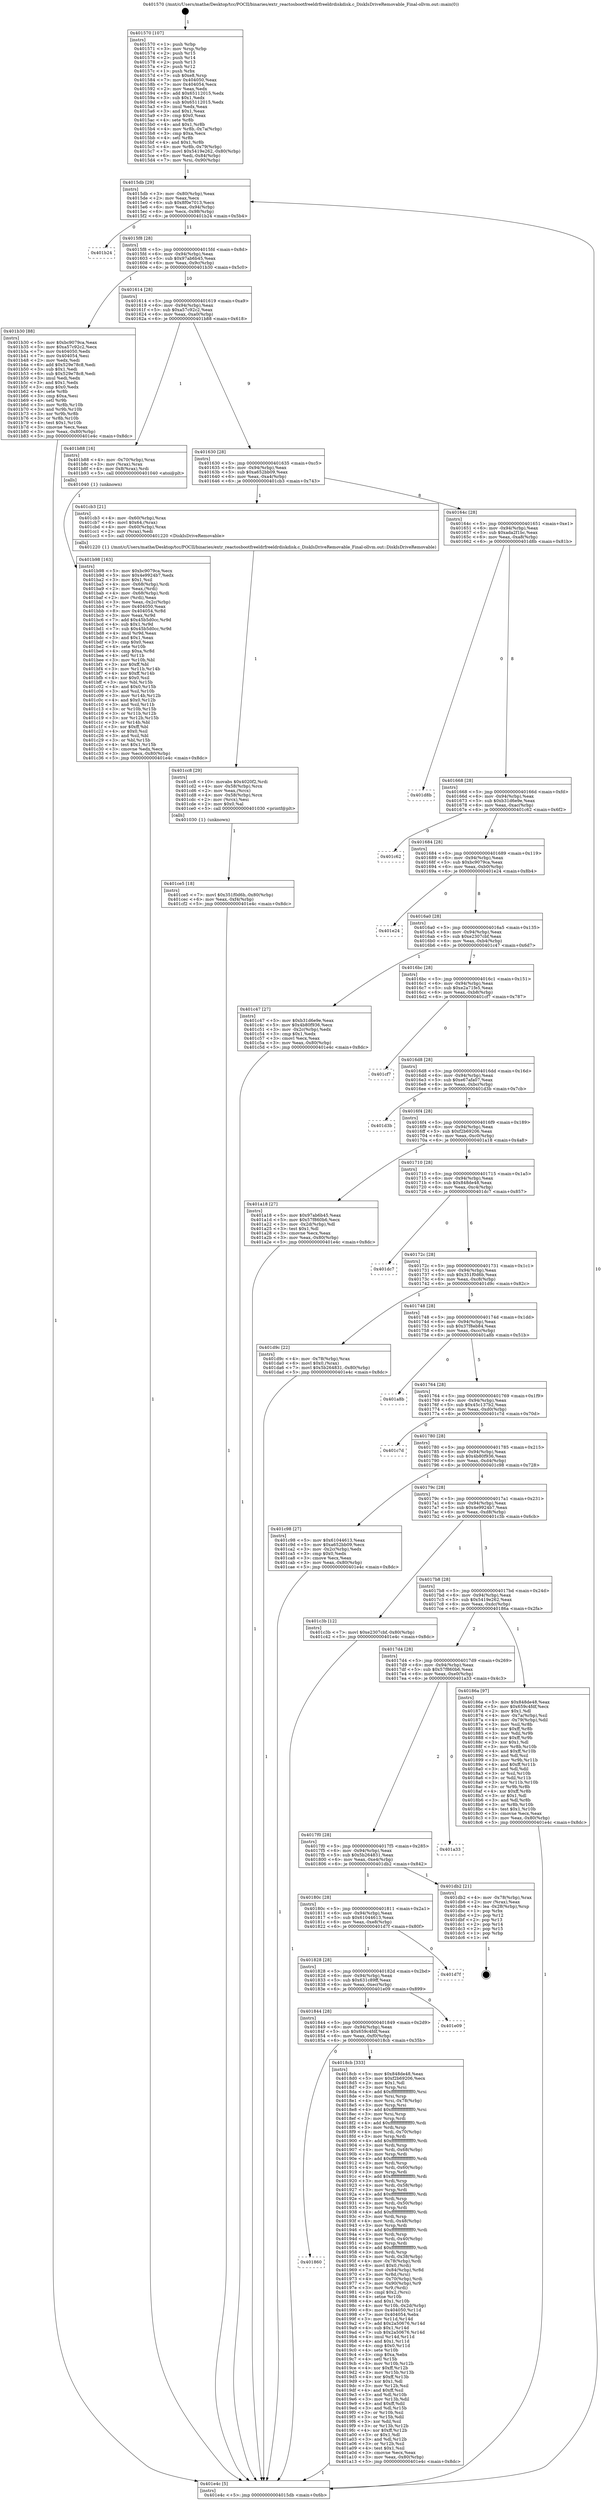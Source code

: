 digraph "0x401570" {
  label = "0x401570 (/mnt/c/Users/mathe/Desktop/tcc/POCII/binaries/extr_reactosbootfreeldrfreeldrdiskdisk.c_DiskIsDriveRemovable_Final-ollvm.out::main(0))"
  labelloc = "t"
  node[shape=record]

  Entry [label="",width=0.3,height=0.3,shape=circle,fillcolor=black,style=filled]
  "0x4015db" [label="{
     0x4015db [29]\l
     | [instrs]\l
     &nbsp;&nbsp;0x4015db \<+3\>: mov -0x80(%rbp),%eax\l
     &nbsp;&nbsp;0x4015de \<+2\>: mov %eax,%ecx\l
     &nbsp;&nbsp;0x4015e0 \<+6\>: sub $0x8f0e7013,%ecx\l
     &nbsp;&nbsp;0x4015e6 \<+6\>: mov %eax,-0x94(%rbp)\l
     &nbsp;&nbsp;0x4015ec \<+6\>: mov %ecx,-0x98(%rbp)\l
     &nbsp;&nbsp;0x4015f2 \<+6\>: je 0000000000401b24 \<main+0x5b4\>\l
  }"]
  "0x401b24" [label="{
     0x401b24\l
  }", style=dashed]
  "0x4015f8" [label="{
     0x4015f8 [28]\l
     | [instrs]\l
     &nbsp;&nbsp;0x4015f8 \<+5\>: jmp 00000000004015fd \<main+0x8d\>\l
     &nbsp;&nbsp;0x4015fd \<+6\>: mov -0x94(%rbp),%eax\l
     &nbsp;&nbsp;0x401603 \<+5\>: sub $0x97ab6b45,%eax\l
     &nbsp;&nbsp;0x401608 \<+6\>: mov %eax,-0x9c(%rbp)\l
     &nbsp;&nbsp;0x40160e \<+6\>: je 0000000000401b30 \<main+0x5c0\>\l
  }"]
  Exit [label="",width=0.3,height=0.3,shape=circle,fillcolor=black,style=filled,peripheries=2]
  "0x401b30" [label="{
     0x401b30 [88]\l
     | [instrs]\l
     &nbsp;&nbsp;0x401b30 \<+5\>: mov $0xbc9079ca,%eax\l
     &nbsp;&nbsp;0x401b35 \<+5\>: mov $0xa57c92c2,%ecx\l
     &nbsp;&nbsp;0x401b3a \<+7\>: mov 0x404050,%edx\l
     &nbsp;&nbsp;0x401b41 \<+7\>: mov 0x404054,%esi\l
     &nbsp;&nbsp;0x401b48 \<+2\>: mov %edx,%edi\l
     &nbsp;&nbsp;0x401b4a \<+6\>: add $0x529e78c8,%edi\l
     &nbsp;&nbsp;0x401b50 \<+3\>: sub $0x1,%edi\l
     &nbsp;&nbsp;0x401b53 \<+6\>: sub $0x529e78c8,%edi\l
     &nbsp;&nbsp;0x401b59 \<+3\>: imul %edi,%edx\l
     &nbsp;&nbsp;0x401b5c \<+3\>: and $0x1,%edx\l
     &nbsp;&nbsp;0x401b5f \<+3\>: cmp $0x0,%edx\l
     &nbsp;&nbsp;0x401b62 \<+4\>: sete %r8b\l
     &nbsp;&nbsp;0x401b66 \<+3\>: cmp $0xa,%esi\l
     &nbsp;&nbsp;0x401b69 \<+4\>: setl %r9b\l
     &nbsp;&nbsp;0x401b6d \<+3\>: mov %r8b,%r10b\l
     &nbsp;&nbsp;0x401b70 \<+3\>: and %r9b,%r10b\l
     &nbsp;&nbsp;0x401b73 \<+3\>: xor %r9b,%r8b\l
     &nbsp;&nbsp;0x401b76 \<+3\>: or %r8b,%r10b\l
     &nbsp;&nbsp;0x401b79 \<+4\>: test $0x1,%r10b\l
     &nbsp;&nbsp;0x401b7d \<+3\>: cmovne %ecx,%eax\l
     &nbsp;&nbsp;0x401b80 \<+3\>: mov %eax,-0x80(%rbp)\l
     &nbsp;&nbsp;0x401b83 \<+5\>: jmp 0000000000401e4c \<main+0x8dc\>\l
  }"]
  "0x401614" [label="{
     0x401614 [28]\l
     | [instrs]\l
     &nbsp;&nbsp;0x401614 \<+5\>: jmp 0000000000401619 \<main+0xa9\>\l
     &nbsp;&nbsp;0x401619 \<+6\>: mov -0x94(%rbp),%eax\l
     &nbsp;&nbsp;0x40161f \<+5\>: sub $0xa57c92c2,%eax\l
     &nbsp;&nbsp;0x401624 \<+6\>: mov %eax,-0xa0(%rbp)\l
     &nbsp;&nbsp;0x40162a \<+6\>: je 0000000000401b88 \<main+0x618\>\l
  }"]
  "0x401ce5" [label="{
     0x401ce5 [18]\l
     | [instrs]\l
     &nbsp;&nbsp;0x401ce5 \<+7\>: movl $0x351f0d6b,-0x80(%rbp)\l
     &nbsp;&nbsp;0x401cec \<+6\>: mov %eax,-0xf4(%rbp)\l
     &nbsp;&nbsp;0x401cf2 \<+5\>: jmp 0000000000401e4c \<main+0x8dc\>\l
  }"]
  "0x401b88" [label="{
     0x401b88 [16]\l
     | [instrs]\l
     &nbsp;&nbsp;0x401b88 \<+4\>: mov -0x70(%rbp),%rax\l
     &nbsp;&nbsp;0x401b8c \<+3\>: mov (%rax),%rax\l
     &nbsp;&nbsp;0x401b8f \<+4\>: mov 0x8(%rax),%rdi\l
     &nbsp;&nbsp;0x401b93 \<+5\>: call 0000000000401040 \<atoi@plt\>\l
     | [calls]\l
     &nbsp;&nbsp;0x401040 \{1\} (unknown)\l
  }"]
  "0x401630" [label="{
     0x401630 [28]\l
     | [instrs]\l
     &nbsp;&nbsp;0x401630 \<+5\>: jmp 0000000000401635 \<main+0xc5\>\l
     &nbsp;&nbsp;0x401635 \<+6\>: mov -0x94(%rbp),%eax\l
     &nbsp;&nbsp;0x40163b \<+5\>: sub $0xa652bb09,%eax\l
     &nbsp;&nbsp;0x401640 \<+6\>: mov %eax,-0xa4(%rbp)\l
     &nbsp;&nbsp;0x401646 \<+6\>: je 0000000000401cb3 \<main+0x743\>\l
  }"]
  "0x401cc8" [label="{
     0x401cc8 [29]\l
     | [instrs]\l
     &nbsp;&nbsp;0x401cc8 \<+10\>: movabs $0x4020f2,%rdi\l
     &nbsp;&nbsp;0x401cd2 \<+4\>: mov -0x58(%rbp),%rcx\l
     &nbsp;&nbsp;0x401cd6 \<+2\>: mov %eax,(%rcx)\l
     &nbsp;&nbsp;0x401cd8 \<+4\>: mov -0x58(%rbp),%rcx\l
     &nbsp;&nbsp;0x401cdc \<+2\>: mov (%rcx),%esi\l
     &nbsp;&nbsp;0x401cde \<+2\>: mov $0x0,%al\l
     &nbsp;&nbsp;0x401ce0 \<+5\>: call 0000000000401030 \<printf@plt\>\l
     | [calls]\l
     &nbsp;&nbsp;0x401030 \{1\} (unknown)\l
  }"]
  "0x401cb3" [label="{
     0x401cb3 [21]\l
     | [instrs]\l
     &nbsp;&nbsp;0x401cb3 \<+4\>: mov -0x60(%rbp),%rax\l
     &nbsp;&nbsp;0x401cb7 \<+6\>: movl $0x64,(%rax)\l
     &nbsp;&nbsp;0x401cbd \<+4\>: mov -0x60(%rbp),%rax\l
     &nbsp;&nbsp;0x401cc1 \<+2\>: mov (%rax),%edi\l
     &nbsp;&nbsp;0x401cc3 \<+5\>: call 0000000000401220 \<DiskIsDriveRemovable\>\l
     | [calls]\l
     &nbsp;&nbsp;0x401220 \{1\} (/mnt/c/Users/mathe/Desktop/tcc/POCII/binaries/extr_reactosbootfreeldrfreeldrdiskdisk.c_DiskIsDriveRemovable_Final-ollvm.out::DiskIsDriveRemovable)\l
  }"]
  "0x40164c" [label="{
     0x40164c [28]\l
     | [instrs]\l
     &nbsp;&nbsp;0x40164c \<+5\>: jmp 0000000000401651 \<main+0xe1\>\l
     &nbsp;&nbsp;0x401651 \<+6\>: mov -0x94(%rbp),%eax\l
     &nbsp;&nbsp;0x401657 \<+5\>: sub $0xada2f1bc,%eax\l
     &nbsp;&nbsp;0x40165c \<+6\>: mov %eax,-0xa8(%rbp)\l
     &nbsp;&nbsp;0x401662 \<+6\>: je 0000000000401d8b \<main+0x81b\>\l
  }"]
  "0x401b98" [label="{
     0x401b98 [163]\l
     | [instrs]\l
     &nbsp;&nbsp;0x401b98 \<+5\>: mov $0xbc9079ca,%ecx\l
     &nbsp;&nbsp;0x401b9d \<+5\>: mov $0x4e9924b7,%edx\l
     &nbsp;&nbsp;0x401ba2 \<+3\>: mov $0x1,%sil\l
     &nbsp;&nbsp;0x401ba5 \<+4\>: mov -0x68(%rbp),%rdi\l
     &nbsp;&nbsp;0x401ba9 \<+2\>: mov %eax,(%rdi)\l
     &nbsp;&nbsp;0x401bab \<+4\>: mov -0x68(%rbp),%rdi\l
     &nbsp;&nbsp;0x401baf \<+2\>: mov (%rdi),%eax\l
     &nbsp;&nbsp;0x401bb1 \<+3\>: mov %eax,-0x2c(%rbp)\l
     &nbsp;&nbsp;0x401bb4 \<+7\>: mov 0x404050,%eax\l
     &nbsp;&nbsp;0x401bbb \<+8\>: mov 0x404054,%r8d\l
     &nbsp;&nbsp;0x401bc3 \<+3\>: mov %eax,%r9d\l
     &nbsp;&nbsp;0x401bc6 \<+7\>: add $0x45b5d0cc,%r9d\l
     &nbsp;&nbsp;0x401bcd \<+4\>: sub $0x1,%r9d\l
     &nbsp;&nbsp;0x401bd1 \<+7\>: sub $0x45b5d0cc,%r9d\l
     &nbsp;&nbsp;0x401bd8 \<+4\>: imul %r9d,%eax\l
     &nbsp;&nbsp;0x401bdc \<+3\>: and $0x1,%eax\l
     &nbsp;&nbsp;0x401bdf \<+3\>: cmp $0x0,%eax\l
     &nbsp;&nbsp;0x401be2 \<+4\>: sete %r10b\l
     &nbsp;&nbsp;0x401be6 \<+4\>: cmp $0xa,%r8d\l
     &nbsp;&nbsp;0x401bea \<+4\>: setl %r11b\l
     &nbsp;&nbsp;0x401bee \<+3\>: mov %r10b,%bl\l
     &nbsp;&nbsp;0x401bf1 \<+3\>: xor $0xff,%bl\l
     &nbsp;&nbsp;0x401bf4 \<+3\>: mov %r11b,%r14b\l
     &nbsp;&nbsp;0x401bf7 \<+4\>: xor $0xff,%r14b\l
     &nbsp;&nbsp;0x401bfb \<+4\>: xor $0x0,%sil\l
     &nbsp;&nbsp;0x401bff \<+3\>: mov %bl,%r15b\l
     &nbsp;&nbsp;0x401c02 \<+4\>: and $0x0,%r15b\l
     &nbsp;&nbsp;0x401c06 \<+3\>: and %sil,%r10b\l
     &nbsp;&nbsp;0x401c09 \<+3\>: mov %r14b,%r12b\l
     &nbsp;&nbsp;0x401c0c \<+4\>: and $0x0,%r12b\l
     &nbsp;&nbsp;0x401c10 \<+3\>: and %sil,%r11b\l
     &nbsp;&nbsp;0x401c13 \<+3\>: or %r10b,%r15b\l
     &nbsp;&nbsp;0x401c16 \<+3\>: or %r11b,%r12b\l
     &nbsp;&nbsp;0x401c19 \<+3\>: xor %r12b,%r15b\l
     &nbsp;&nbsp;0x401c1c \<+3\>: or %r14b,%bl\l
     &nbsp;&nbsp;0x401c1f \<+3\>: xor $0xff,%bl\l
     &nbsp;&nbsp;0x401c22 \<+4\>: or $0x0,%sil\l
     &nbsp;&nbsp;0x401c26 \<+3\>: and %sil,%bl\l
     &nbsp;&nbsp;0x401c29 \<+3\>: or %bl,%r15b\l
     &nbsp;&nbsp;0x401c2c \<+4\>: test $0x1,%r15b\l
     &nbsp;&nbsp;0x401c30 \<+3\>: cmovne %edx,%ecx\l
     &nbsp;&nbsp;0x401c33 \<+3\>: mov %ecx,-0x80(%rbp)\l
     &nbsp;&nbsp;0x401c36 \<+5\>: jmp 0000000000401e4c \<main+0x8dc\>\l
  }"]
  "0x401d8b" [label="{
     0x401d8b\l
  }", style=dashed]
  "0x401668" [label="{
     0x401668 [28]\l
     | [instrs]\l
     &nbsp;&nbsp;0x401668 \<+5\>: jmp 000000000040166d \<main+0xfd\>\l
     &nbsp;&nbsp;0x40166d \<+6\>: mov -0x94(%rbp),%eax\l
     &nbsp;&nbsp;0x401673 \<+5\>: sub $0xb31d6e9e,%eax\l
     &nbsp;&nbsp;0x401678 \<+6\>: mov %eax,-0xac(%rbp)\l
     &nbsp;&nbsp;0x40167e \<+6\>: je 0000000000401c62 \<main+0x6f2\>\l
  }"]
  "0x401860" [label="{
     0x401860\l
  }", style=dashed]
  "0x401c62" [label="{
     0x401c62\l
  }", style=dashed]
  "0x401684" [label="{
     0x401684 [28]\l
     | [instrs]\l
     &nbsp;&nbsp;0x401684 \<+5\>: jmp 0000000000401689 \<main+0x119\>\l
     &nbsp;&nbsp;0x401689 \<+6\>: mov -0x94(%rbp),%eax\l
     &nbsp;&nbsp;0x40168f \<+5\>: sub $0xbc9079ca,%eax\l
     &nbsp;&nbsp;0x401694 \<+6\>: mov %eax,-0xb0(%rbp)\l
     &nbsp;&nbsp;0x40169a \<+6\>: je 0000000000401e24 \<main+0x8b4\>\l
  }"]
  "0x4018cb" [label="{
     0x4018cb [333]\l
     | [instrs]\l
     &nbsp;&nbsp;0x4018cb \<+5\>: mov $0x848de48,%eax\l
     &nbsp;&nbsp;0x4018d0 \<+5\>: mov $0xf2b69206,%ecx\l
     &nbsp;&nbsp;0x4018d5 \<+2\>: mov $0x1,%dl\l
     &nbsp;&nbsp;0x4018d7 \<+3\>: mov %rsp,%rsi\l
     &nbsp;&nbsp;0x4018da \<+4\>: add $0xfffffffffffffff0,%rsi\l
     &nbsp;&nbsp;0x4018de \<+3\>: mov %rsi,%rsp\l
     &nbsp;&nbsp;0x4018e1 \<+4\>: mov %rsi,-0x78(%rbp)\l
     &nbsp;&nbsp;0x4018e5 \<+3\>: mov %rsp,%rsi\l
     &nbsp;&nbsp;0x4018e8 \<+4\>: add $0xfffffffffffffff0,%rsi\l
     &nbsp;&nbsp;0x4018ec \<+3\>: mov %rsi,%rsp\l
     &nbsp;&nbsp;0x4018ef \<+3\>: mov %rsp,%rdi\l
     &nbsp;&nbsp;0x4018f2 \<+4\>: add $0xfffffffffffffff0,%rdi\l
     &nbsp;&nbsp;0x4018f6 \<+3\>: mov %rdi,%rsp\l
     &nbsp;&nbsp;0x4018f9 \<+4\>: mov %rdi,-0x70(%rbp)\l
     &nbsp;&nbsp;0x4018fd \<+3\>: mov %rsp,%rdi\l
     &nbsp;&nbsp;0x401900 \<+4\>: add $0xfffffffffffffff0,%rdi\l
     &nbsp;&nbsp;0x401904 \<+3\>: mov %rdi,%rsp\l
     &nbsp;&nbsp;0x401907 \<+4\>: mov %rdi,-0x68(%rbp)\l
     &nbsp;&nbsp;0x40190b \<+3\>: mov %rsp,%rdi\l
     &nbsp;&nbsp;0x40190e \<+4\>: add $0xfffffffffffffff0,%rdi\l
     &nbsp;&nbsp;0x401912 \<+3\>: mov %rdi,%rsp\l
     &nbsp;&nbsp;0x401915 \<+4\>: mov %rdi,-0x60(%rbp)\l
     &nbsp;&nbsp;0x401919 \<+3\>: mov %rsp,%rdi\l
     &nbsp;&nbsp;0x40191c \<+4\>: add $0xfffffffffffffff0,%rdi\l
     &nbsp;&nbsp;0x401920 \<+3\>: mov %rdi,%rsp\l
     &nbsp;&nbsp;0x401923 \<+4\>: mov %rdi,-0x58(%rbp)\l
     &nbsp;&nbsp;0x401927 \<+3\>: mov %rsp,%rdi\l
     &nbsp;&nbsp;0x40192a \<+4\>: add $0xfffffffffffffff0,%rdi\l
     &nbsp;&nbsp;0x40192e \<+3\>: mov %rdi,%rsp\l
     &nbsp;&nbsp;0x401931 \<+4\>: mov %rdi,-0x50(%rbp)\l
     &nbsp;&nbsp;0x401935 \<+3\>: mov %rsp,%rdi\l
     &nbsp;&nbsp;0x401938 \<+4\>: add $0xfffffffffffffff0,%rdi\l
     &nbsp;&nbsp;0x40193c \<+3\>: mov %rdi,%rsp\l
     &nbsp;&nbsp;0x40193f \<+4\>: mov %rdi,-0x48(%rbp)\l
     &nbsp;&nbsp;0x401943 \<+3\>: mov %rsp,%rdi\l
     &nbsp;&nbsp;0x401946 \<+4\>: add $0xfffffffffffffff0,%rdi\l
     &nbsp;&nbsp;0x40194a \<+3\>: mov %rdi,%rsp\l
     &nbsp;&nbsp;0x40194d \<+4\>: mov %rdi,-0x40(%rbp)\l
     &nbsp;&nbsp;0x401951 \<+3\>: mov %rsp,%rdi\l
     &nbsp;&nbsp;0x401954 \<+4\>: add $0xfffffffffffffff0,%rdi\l
     &nbsp;&nbsp;0x401958 \<+3\>: mov %rdi,%rsp\l
     &nbsp;&nbsp;0x40195b \<+4\>: mov %rdi,-0x38(%rbp)\l
     &nbsp;&nbsp;0x40195f \<+4\>: mov -0x78(%rbp),%rdi\l
     &nbsp;&nbsp;0x401963 \<+6\>: movl $0x0,(%rdi)\l
     &nbsp;&nbsp;0x401969 \<+7\>: mov -0x84(%rbp),%r8d\l
     &nbsp;&nbsp;0x401970 \<+3\>: mov %r8d,(%rsi)\l
     &nbsp;&nbsp;0x401973 \<+4\>: mov -0x70(%rbp),%rdi\l
     &nbsp;&nbsp;0x401977 \<+7\>: mov -0x90(%rbp),%r9\l
     &nbsp;&nbsp;0x40197e \<+3\>: mov %r9,(%rdi)\l
     &nbsp;&nbsp;0x401981 \<+3\>: cmpl $0x2,(%rsi)\l
     &nbsp;&nbsp;0x401984 \<+4\>: setne %r10b\l
     &nbsp;&nbsp;0x401988 \<+4\>: and $0x1,%r10b\l
     &nbsp;&nbsp;0x40198c \<+4\>: mov %r10b,-0x2d(%rbp)\l
     &nbsp;&nbsp;0x401990 \<+8\>: mov 0x404050,%r11d\l
     &nbsp;&nbsp;0x401998 \<+7\>: mov 0x404054,%ebx\l
     &nbsp;&nbsp;0x40199f \<+3\>: mov %r11d,%r14d\l
     &nbsp;&nbsp;0x4019a2 \<+7\>: add $0x2a50676,%r14d\l
     &nbsp;&nbsp;0x4019a9 \<+4\>: sub $0x1,%r14d\l
     &nbsp;&nbsp;0x4019ad \<+7\>: sub $0x2a50676,%r14d\l
     &nbsp;&nbsp;0x4019b4 \<+4\>: imul %r14d,%r11d\l
     &nbsp;&nbsp;0x4019b8 \<+4\>: and $0x1,%r11d\l
     &nbsp;&nbsp;0x4019bc \<+4\>: cmp $0x0,%r11d\l
     &nbsp;&nbsp;0x4019c0 \<+4\>: sete %r10b\l
     &nbsp;&nbsp;0x4019c4 \<+3\>: cmp $0xa,%ebx\l
     &nbsp;&nbsp;0x4019c7 \<+4\>: setl %r15b\l
     &nbsp;&nbsp;0x4019cb \<+3\>: mov %r10b,%r12b\l
     &nbsp;&nbsp;0x4019ce \<+4\>: xor $0xff,%r12b\l
     &nbsp;&nbsp;0x4019d2 \<+3\>: mov %r15b,%r13b\l
     &nbsp;&nbsp;0x4019d5 \<+4\>: xor $0xff,%r13b\l
     &nbsp;&nbsp;0x4019d9 \<+3\>: xor $0x1,%dl\l
     &nbsp;&nbsp;0x4019dc \<+3\>: mov %r12b,%sil\l
     &nbsp;&nbsp;0x4019df \<+4\>: and $0xff,%sil\l
     &nbsp;&nbsp;0x4019e3 \<+3\>: and %dl,%r10b\l
     &nbsp;&nbsp;0x4019e6 \<+3\>: mov %r13b,%dil\l
     &nbsp;&nbsp;0x4019e9 \<+4\>: and $0xff,%dil\l
     &nbsp;&nbsp;0x4019ed \<+3\>: and %dl,%r15b\l
     &nbsp;&nbsp;0x4019f0 \<+3\>: or %r10b,%sil\l
     &nbsp;&nbsp;0x4019f3 \<+3\>: or %r15b,%dil\l
     &nbsp;&nbsp;0x4019f6 \<+3\>: xor %dil,%sil\l
     &nbsp;&nbsp;0x4019f9 \<+3\>: or %r13b,%r12b\l
     &nbsp;&nbsp;0x4019fc \<+4\>: xor $0xff,%r12b\l
     &nbsp;&nbsp;0x401a00 \<+3\>: or $0x1,%dl\l
     &nbsp;&nbsp;0x401a03 \<+3\>: and %dl,%r12b\l
     &nbsp;&nbsp;0x401a06 \<+3\>: or %r12b,%sil\l
     &nbsp;&nbsp;0x401a09 \<+4\>: test $0x1,%sil\l
     &nbsp;&nbsp;0x401a0d \<+3\>: cmovne %ecx,%eax\l
     &nbsp;&nbsp;0x401a10 \<+3\>: mov %eax,-0x80(%rbp)\l
     &nbsp;&nbsp;0x401a13 \<+5\>: jmp 0000000000401e4c \<main+0x8dc\>\l
  }"]
  "0x401e24" [label="{
     0x401e24\l
  }", style=dashed]
  "0x4016a0" [label="{
     0x4016a0 [28]\l
     | [instrs]\l
     &nbsp;&nbsp;0x4016a0 \<+5\>: jmp 00000000004016a5 \<main+0x135\>\l
     &nbsp;&nbsp;0x4016a5 \<+6\>: mov -0x94(%rbp),%eax\l
     &nbsp;&nbsp;0x4016ab \<+5\>: sub $0xe2307cbf,%eax\l
     &nbsp;&nbsp;0x4016b0 \<+6\>: mov %eax,-0xb4(%rbp)\l
     &nbsp;&nbsp;0x4016b6 \<+6\>: je 0000000000401c47 \<main+0x6d7\>\l
  }"]
  "0x401844" [label="{
     0x401844 [28]\l
     | [instrs]\l
     &nbsp;&nbsp;0x401844 \<+5\>: jmp 0000000000401849 \<main+0x2d9\>\l
     &nbsp;&nbsp;0x401849 \<+6\>: mov -0x94(%rbp),%eax\l
     &nbsp;&nbsp;0x40184f \<+5\>: sub $0x659c4fdf,%eax\l
     &nbsp;&nbsp;0x401854 \<+6\>: mov %eax,-0xf0(%rbp)\l
     &nbsp;&nbsp;0x40185a \<+6\>: je 00000000004018cb \<main+0x35b\>\l
  }"]
  "0x401c47" [label="{
     0x401c47 [27]\l
     | [instrs]\l
     &nbsp;&nbsp;0x401c47 \<+5\>: mov $0xb31d6e9e,%eax\l
     &nbsp;&nbsp;0x401c4c \<+5\>: mov $0x4b80f936,%ecx\l
     &nbsp;&nbsp;0x401c51 \<+3\>: mov -0x2c(%rbp),%edx\l
     &nbsp;&nbsp;0x401c54 \<+3\>: cmp $0x1,%edx\l
     &nbsp;&nbsp;0x401c57 \<+3\>: cmovl %ecx,%eax\l
     &nbsp;&nbsp;0x401c5a \<+3\>: mov %eax,-0x80(%rbp)\l
     &nbsp;&nbsp;0x401c5d \<+5\>: jmp 0000000000401e4c \<main+0x8dc\>\l
  }"]
  "0x4016bc" [label="{
     0x4016bc [28]\l
     | [instrs]\l
     &nbsp;&nbsp;0x4016bc \<+5\>: jmp 00000000004016c1 \<main+0x151\>\l
     &nbsp;&nbsp;0x4016c1 \<+6\>: mov -0x94(%rbp),%eax\l
     &nbsp;&nbsp;0x4016c7 \<+5\>: sub $0xe2a71fe5,%eax\l
     &nbsp;&nbsp;0x4016cc \<+6\>: mov %eax,-0xb8(%rbp)\l
     &nbsp;&nbsp;0x4016d2 \<+6\>: je 0000000000401cf7 \<main+0x787\>\l
  }"]
  "0x401e09" [label="{
     0x401e09\l
  }", style=dashed]
  "0x401cf7" [label="{
     0x401cf7\l
  }", style=dashed]
  "0x4016d8" [label="{
     0x4016d8 [28]\l
     | [instrs]\l
     &nbsp;&nbsp;0x4016d8 \<+5\>: jmp 00000000004016dd \<main+0x16d\>\l
     &nbsp;&nbsp;0x4016dd \<+6\>: mov -0x94(%rbp),%eax\l
     &nbsp;&nbsp;0x4016e3 \<+5\>: sub $0xe67afa07,%eax\l
     &nbsp;&nbsp;0x4016e8 \<+6\>: mov %eax,-0xbc(%rbp)\l
     &nbsp;&nbsp;0x4016ee \<+6\>: je 0000000000401d3b \<main+0x7cb\>\l
  }"]
  "0x401828" [label="{
     0x401828 [28]\l
     | [instrs]\l
     &nbsp;&nbsp;0x401828 \<+5\>: jmp 000000000040182d \<main+0x2bd\>\l
     &nbsp;&nbsp;0x40182d \<+6\>: mov -0x94(%rbp),%eax\l
     &nbsp;&nbsp;0x401833 \<+5\>: sub $0x631c89ff,%eax\l
     &nbsp;&nbsp;0x401838 \<+6\>: mov %eax,-0xec(%rbp)\l
     &nbsp;&nbsp;0x40183e \<+6\>: je 0000000000401e09 \<main+0x899\>\l
  }"]
  "0x401d3b" [label="{
     0x401d3b\l
  }", style=dashed]
  "0x4016f4" [label="{
     0x4016f4 [28]\l
     | [instrs]\l
     &nbsp;&nbsp;0x4016f4 \<+5\>: jmp 00000000004016f9 \<main+0x189\>\l
     &nbsp;&nbsp;0x4016f9 \<+6\>: mov -0x94(%rbp),%eax\l
     &nbsp;&nbsp;0x4016ff \<+5\>: sub $0xf2b69206,%eax\l
     &nbsp;&nbsp;0x401704 \<+6\>: mov %eax,-0xc0(%rbp)\l
     &nbsp;&nbsp;0x40170a \<+6\>: je 0000000000401a18 \<main+0x4a8\>\l
  }"]
  "0x401d7f" [label="{
     0x401d7f\l
  }", style=dashed]
  "0x401a18" [label="{
     0x401a18 [27]\l
     | [instrs]\l
     &nbsp;&nbsp;0x401a18 \<+5\>: mov $0x97ab6b45,%eax\l
     &nbsp;&nbsp;0x401a1d \<+5\>: mov $0x57f860b6,%ecx\l
     &nbsp;&nbsp;0x401a22 \<+3\>: mov -0x2d(%rbp),%dl\l
     &nbsp;&nbsp;0x401a25 \<+3\>: test $0x1,%dl\l
     &nbsp;&nbsp;0x401a28 \<+3\>: cmovne %ecx,%eax\l
     &nbsp;&nbsp;0x401a2b \<+3\>: mov %eax,-0x80(%rbp)\l
     &nbsp;&nbsp;0x401a2e \<+5\>: jmp 0000000000401e4c \<main+0x8dc\>\l
  }"]
  "0x401710" [label="{
     0x401710 [28]\l
     | [instrs]\l
     &nbsp;&nbsp;0x401710 \<+5\>: jmp 0000000000401715 \<main+0x1a5\>\l
     &nbsp;&nbsp;0x401715 \<+6\>: mov -0x94(%rbp),%eax\l
     &nbsp;&nbsp;0x40171b \<+5\>: sub $0x848de48,%eax\l
     &nbsp;&nbsp;0x401720 \<+6\>: mov %eax,-0xc4(%rbp)\l
     &nbsp;&nbsp;0x401726 \<+6\>: je 0000000000401dc7 \<main+0x857\>\l
  }"]
  "0x40180c" [label="{
     0x40180c [28]\l
     | [instrs]\l
     &nbsp;&nbsp;0x40180c \<+5\>: jmp 0000000000401811 \<main+0x2a1\>\l
     &nbsp;&nbsp;0x401811 \<+6\>: mov -0x94(%rbp),%eax\l
     &nbsp;&nbsp;0x401817 \<+5\>: sub $0x61044613,%eax\l
     &nbsp;&nbsp;0x40181c \<+6\>: mov %eax,-0xe8(%rbp)\l
     &nbsp;&nbsp;0x401822 \<+6\>: je 0000000000401d7f \<main+0x80f\>\l
  }"]
  "0x401dc7" [label="{
     0x401dc7\l
  }", style=dashed]
  "0x40172c" [label="{
     0x40172c [28]\l
     | [instrs]\l
     &nbsp;&nbsp;0x40172c \<+5\>: jmp 0000000000401731 \<main+0x1c1\>\l
     &nbsp;&nbsp;0x401731 \<+6\>: mov -0x94(%rbp),%eax\l
     &nbsp;&nbsp;0x401737 \<+5\>: sub $0x351f0d6b,%eax\l
     &nbsp;&nbsp;0x40173c \<+6\>: mov %eax,-0xc8(%rbp)\l
     &nbsp;&nbsp;0x401742 \<+6\>: je 0000000000401d9c \<main+0x82c\>\l
  }"]
  "0x401db2" [label="{
     0x401db2 [21]\l
     | [instrs]\l
     &nbsp;&nbsp;0x401db2 \<+4\>: mov -0x78(%rbp),%rax\l
     &nbsp;&nbsp;0x401db6 \<+2\>: mov (%rax),%eax\l
     &nbsp;&nbsp;0x401db8 \<+4\>: lea -0x28(%rbp),%rsp\l
     &nbsp;&nbsp;0x401dbc \<+1\>: pop %rbx\l
     &nbsp;&nbsp;0x401dbd \<+2\>: pop %r12\l
     &nbsp;&nbsp;0x401dbf \<+2\>: pop %r13\l
     &nbsp;&nbsp;0x401dc1 \<+2\>: pop %r14\l
     &nbsp;&nbsp;0x401dc3 \<+2\>: pop %r15\l
     &nbsp;&nbsp;0x401dc5 \<+1\>: pop %rbp\l
     &nbsp;&nbsp;0x401dc6 \<+1\>: ret\l
  }"]
  "0x401d9c" [label="{
     0x401d9c [22]\l
     | [instrs]\l
     &nbsp;&nbsp;0x401d9c \<+4\>: mov -0x78(%rbp),%rax\l
     &nbsp;&nbsp;0x401da0 \<+6\>: movl $0x0,(%rax)\l
     &nbsp;&nbsp;0x401da6 \<+7\>: movl $0x5b264831,-0x80(%rbp)\l
     &nbsp;&nbsp;0x401dad \<+5\>: jmp 0000000000401e4c \<main+0x8dc\>\l
  }"]
  "0x401748" [label="{
     0x401748 [28]\l
     | [instrs]\l
     &nbsp;&nbsp;0x401748 \<+5\>: jmp 000000000040174d \<main+0x1dd\>\l
     &nbsp;&nbsp;0x40174d \<+6\>: mov -0x94(%rbp),%eax\l
     &nbsp;&nbsp;0x401753 \<+5\>: sub $0x37f8eb84,%eax\l
     &nbsp;&nbsp;0x401758 \<+6\>: mov %eax,-0xcc(%rbp)\l
     &nbsp;&nbsp;0x40175e \<+6\>: je 0000000000401a8b \<main+0x51b\>\l
  }"]
  "0x4017f0" [label="{
     0x4017f0 [28]\l
     | [instrs]\l
     &nbsp;&nbsp;0x4017f0 \<+5\>: jmp 00000000004017f5 \<main+0x285\>\l
     &nbsp;&nbsp;0x4017f5 \<+6\>: mov -0x94(%rbp),%eax\l
     &nbsp;&nbsp;0x4017fb \<+5\>: sub $0x5b264831,%eax\l
     &nbsp;&nbsp;0x401800 \<+6\>: mov %eax,-0xe4(%rbp)\l
     &nbsp;&nbsp;0x401806 \<+6\>: je 0000000000401db2 \<main+0x842\>\l
  }"]
  "0x401a8b" [label="{
     0x401a8b\l
  }", style=dashed]
  "0x401764" [label="{
     0x401764 [28]\l
     | [instrs]\l
     &nbsp;&nbsp;0x401764 \<+5\>: jmp 0000000000401769 \<main+0x1f9\>\l
     &nbsp;&nbsp;0x401769 \<+6\>: mov -0x94(%rbp),%eax\l
     &nbsp;&nbsp;0x40176f \<+5\>: sub $0x45c137b2,%eax\l
     &nbsp;&nbsp;0x401774 \<+6\>: mov %eax,-0xd0(%rbp)\l
     &nbsp;&nbsp;0x40177a \<+6\>: je 0000000000401c7d \<main+0x70d\>\l
  }"]
  "0x401a33" [label="{
     0x401a33\l
  }", style=dashed]
  "0x401c7d" [label="{
     0x401c7d\l
  }", style=dashed]
  "0x401780" [label="{
     0x401780 [28]\l
     | [instrs]\l
     &nbsp;&nbsp;0x401780 \<+5\>: jmp 0000000000401785 \<main+0x215\>\l
     &nbsp;&nbsp;0x401785 \<+6\>: mov -0x94(%rbp),%eax\l
     &nbsp;&nbsp;0x40178b \<+5\>: sub $0x4b80f936,%eax\l
     &nbsp;&nbsp;0x401790 \<+6\>: mov %eax,-0xd4(%rbp)\l
     &nbsp;&nbsp;0x401796 \<+6\>: je 0000000000401c98 \<main+0x728\>\l
  }"]
  "0x401570" [label="{
     0x401570 [107]\l
     | [instrs]\l
     &nbsp;&nbsp;0x401570 \<+1\>: push %rbp\l
     &nbsp;&nbsp;0x401571 \<+3\>: mov %rsp,%rbp\l
     &nbsp;&nbsp;0x401574 \<+2\>: push %r15\l
     &nbsp;&nbsp;0x401576 \<+2\>: push %r14\l
     &nbsp;&nbsp;0x401578 \<+2\>: push %r13\l
     &nbsp;&nbsp;0x40157a \<+2\>: push %r12\l
     &nbsp;&nbsp;0x40157c \<+1\>: push %rbx\l
     &nbsp;&nbsp;0x40157d \<+7\>: sub $0xe8,%rsp\l
     &nbsp;&nbsp;0x401584 \<+7\>: mov 0x404050,%eax\l
     &nbsp;&nbsp;0x40158b \<+7\>: mov 0x404054,%ecx\l
     &nbsp;&nbsp;0x401592 \<+2\>: mov %eax,%edx\l
     &nbsp;&nbsp;0x401594 \<+6\>: add $0x65112015,%edx\l
     &nbsp;&nbsp;0x40159a \<+3\>: sub $0x1,%edx\l
     &nbsp;&nbsp;0x40159d \<+6\>: sub $0x65112015,%edx\l
     &nbsp;&nbsp;0x4015a3 \<+3\>: imul %edx,%eax\l
     &nbsp;&nbsp;0x4015a6 \<+3\>: and $0x1,%eax\l
     &nbsp;&nbsp;0x4015a9 \<+3\>: cmp $0x0,%eax\l
     &nbsp;&nbsp;0x4015ac \<+4\>: sete %r8b\l
     &nbsp;&nbsp;0x4015b0 \<+4\>: and $0x1,%r8b\l
     &nbsp;&nbsp;0x4015b4 \<+4\>: mov %r8b,-0x7a(%rbp)\l
     &nbsp;&nbsp;0x4015b8 \<+3\>: cmp $0xa,%ecx\l
     &nbsp;&nbsp;0x4015bb \<+4\>: setl %r8b\l
     &nbsp;&nbsp;0x4015bf \<+4\>: and $0x1,%r8b\l
     &nbsp;&nbsp;0x4015c3 \<+4\>: mov %r8b,-0x79(%rbp)\l
     &nbsp;&nbsp;0x4015c7 \<+7\>: movl $0x5419e262,-0x80(%rbp)\l
     &nbsp;&nbsp;0x4015ce \<+6\>: mov %edi,-0x84(%rbp)\l
     &nbsp;&nbsp;0x4015d4 \<+7\>: mov %rsi,-0x90(%rbp)\l
  }"]
  "0x401c98" [label="{
     0x401c98 [27]\l
     | [instrs]\l
     &nbsp;&nbsp;0x401c98 \<+5\>: mov $0x61044613,%eax\l
     &nbsp;&nbsp;0x401c9d \<+5\>: mov $0xa652bb09,%ecx\l
     &nbsp;&nbsp;0x401ca2 \<+3\>: mov -0x2c(%rbp),%edx\l
     &nbsp;&nbsp;0x401ca5 \<+3\>: cmp $0x0,%edx\l
     &nbsp;&nbsp;0x401ca8 \<+3\>: cmove %ecx,%eax\l
     &nbsp;&nbsp;0x401cab \<+3\>: mov %eax,-0x80(%rbp)\l
     &nbsp;&nbsp;0x401cae \<+5\>: jmp 0000000000401e4c \<main+0x8dc\>\l
  }"]
  "0x40179c" [label="{
     0x40179c [28]\l
     | [instrs]\l
     &nbsp;&nbsp;0x40179c \<+5\>: jmp 00000000004017a1 \<main+0x231\>\l
     &nbsp;&nbsp;0x4017a1 \<+6\>: mov -0x94(%rbp),%eax\l
     &nbsp;&nbsp;0x4017a7 \<+5\>: sub $0x4e9924b7,%eax\l
     &nbsp;&nbsp;0x4017ac \<+6\>: mov %eax,-0xd8(%rbp)\l
     &nbsp;&nbsp;0x4017b2 \<+6\>: je 0000000000401c3b \<main+0x6cb\>\l
  }"]
  "0x401e4c" [label="{
     0x401e4c [5]\l
     | [instrs]\l
     &nbsp;&nbsp;0x401e4c \<+5\>: jmp 00000000004015db \<main+0x6b\>\l
  }"]
  "0x401c3b" [label="{
     0x401c3b [12]\l
     | [instrs]\l
     &nbsp;&nbsp;0x401c3b \<+7\>: movl $0xe2307cbf,-0x80(%rbp)\l
     &nbsp;&nbsp;0x401c42 \<+5\>: jmp 0000000000401e4c \<main+0x8dc\>\l
  }"]
  "0x4017b8" [label="{
     0x4017b8 [28]\l
     | [instrs]\l
     &nbsp;&nbsp;0x4017b8 \<+5\>: jmp 00000000004017bd \<main+0x24d\>\l
     &nbsp;&nbsp;0x4017bd \<+6\>: mov -0x94(%rbp),%eax\l
     &nbsp;&nbsp;0x4017c3 \<+5\>: sub $0x5419e262,%eax\l
     &nbsp;&nbsp;0x4017c8 \<+6\>: mov %eax,-0xdc(%rbp)\l
     &nbsp;&nbsp;0x4017ce \<+6\>: je 000000000040186a \<main+0x2fa\>\l
  }"]
  "0x4017d4" [label="{
     0x4017d4 [28]\l
     | [instrs]\l
     &nbsp;&nbsp;0x4017d4 \<+5\>: jmp 00000000004017d9 \<main+0x269\>\l
     &nbsp;&nbsp;0x4017d9 \<+6\>: mov -0x94(%rbp),%eax\l
     &nbsp;&nbsp;0x4017df \<+5\>: sub $0x57f860b6,%eax\l
     &nbsp;&nbsp;0x4017e4 \<+6\>: mov %eax,-0xe0(%rbp)\l
     &nbsp;&nbsp;0x4017ea \<+6\>: je 0000000000401a33 \<main+0x4c3\>\l
  }"]
  "0x40186a" [label="{
     0x40186a [97]\l
     | [instrs]\l
     &nbsp;&nbsp;0x40186a \<+5\>: mov $0x848de48,%eax\l
     &nbsp;&nbsp;0x40186f \<+5\>: mov $0x659c4fdf,%ecx\l
     &nbsp;&nbsp;0x401874 \<+2\>: mov $0x1,%dl\l
     &nbsp;&nbsp;0x401876 \<+4\>: mov -0x7a(%rbp),%sil\l
     &nbsp;&nbsp;0x40187a \<+4\>: mov -0x79(%rbp),%dil\l
     &nbsp;&nbsp;0x40187e \<+3\>: mov %sil,%r8b\l
     &nbsp;&nbsp;0x401881 \<+4\>: xor $0xff,%r8b\l
     &nbsp;&nbsp;0x401885 \<+3\>: mov %dil,%r9b\l
     &nbsp;&nbsp;0x401888 \<+4\>: xor $0xff,%r9b\l
     &nbsp;&nbsp;0x40188c \<+3\>: xor $0x1,%dl\l
     &nbsp;&nbsp;0x40188f \<+3\>: mov %r8b,%r10b\l
     &nbsp;&nbsp;0x401892 \<+4\>: and $0xff,%r10b\l
     &nbsp;&nbsp;0x401896 \<+3\>: and %dl,%sil\l
     &nbsp;&nbsp;0x401899 \<+3\>: mov %r9b,%r11b\l
     &nbsp;&nbsp;0x40189c \<+4\>: and $0xff,%r11b\l
     &nbsp;&nbsp;0x4018a0 \<+3\>: and %dl,%dil\l
     &nbsp;&nbsp;0x4018a3 \<+3\>: or %sil,%r10b\l
     &nbsp;&nbsp;0x4018a6 \<+3\>: or %dil,%r11b\l
     &nbsp;&nbsp;0x4018a9 \<+3\>: xor %r11b,%r10b\l
     &nbsp;&nbsp;0x4018ac \<+3\>: or %r9b,%r8b\l
     &nbsp;&nbsp;0x4018af \<+4\>: xor $0xff,%r8b\l
     &nbsp;&nbsp;0x4018b3 \<+3\>: or $0x1,%dl\l
     &nbsp;&nbsp;0x4018b6 \<+3\>: and %dl,%r8b\l
     &nbsp;&nbsp;0x4018b9 \<+3\>: or %r8b,%r10b\l
     &nbsp;&nbsp;0x4018bc \<+4\>: test $0x1,%r10b\l
     &nbsp;&nbsp;0x4018c0 \<+3\>: cmovne %ecx,%eax\l
     &nbsp;&nbsp;0x4018c3 \<+3\>: mov %eax,-0x80(%rbp)\l
     &nbsp;&nbsp;0x4018c6 \<+5\>: jmp 0000000000401e4c \<main+0x8dc\>\l
  }"]
  Entry -> "0x401570" [label=" 1"]
  "0x4015db" -> "0x401b24" [label=" 0"]
  "0x4015db" -> "0x4015f8" [label=" 11"]
  "0x401db2" -> Exit [label=" 1"]
  "0x4015f8" -> "0x401b30" [label=" 1"]
  "0x4015f8" -> "0x401614" [label=" 10"]
  "0x401d9c" -> "0x401e4c" [label=" 1"]
  "0x401614" -> "0x401b88" [label=" 1"]
  "0x401614" -> "0x401630" [label=" 9"]
  "0x401ce5" -> "0x401e4c" [label=" 1"]
  "0x401630" -> "0x401cb3" [label=" 1"]
  "0x401630" -> "0x40164c" [label=" 8"]
  "0x401cc8" -> "0x401ce5" [label=" 1"]
  "0x40164c" -> "0x401d8b" [label=" 0"]
  "0x40164c" -> "0x401668" [label=" 8"]
  "0x401cb3" -> "0x401cc8" [label=" 1"]
  "0x401668" -> "0x401c62" [label=" 0"]
  "0x401668" -> "0x401684" [label=" 8"]
  "0x401c47" -> "0x401e4c" [label=" 1"]
  "0x401684" -> "0x401e24" [label=" 0"]
  "0x401684" -> "0x4016a0" [label=" 8"]
  "0x401c3b" -> "0x401e4c" [label=" 1"]
  "0x4016a0" -> "0x401c47" [label=" 1"]
  "0x4016a0" -> "0x4016bc" [label=" 7"]
  "0x401b88" -> "0x401b98" [label=" 1"]
  "0x4016bc" -> "0x401cf7" [label=" 0"]
  "0x4016bc" -> "0x4016d8" [label=" 7"]
  "0x401b30" -> "0x401e4c" [label=" 1"]
  "0x4016d8" -> "0x401d3b" [label=" 0"]
  "0x4016d8" -> "0x4016f4" [label=" 7"]
  "0x4018cb" -> "0x401e4c" [label=" 1"]
  "0x4016f4" -> "0x401a18" [label=" 1"]
  "0x4016f4" -> "0x401710" [label=" 6"]
  "0x401c98" -> "0x401e4c" [label=" 1"]
  "0x401710" -> "0x401dc7" [label=" 0"]
  "0x401710" -> "0x40172c" [label=" 6"]
  "0x401844" -> "0x4018cb" [label=" 1"]
  "0x40172c" -> "0x401d9c" [label=" 1"]
  "0x40172c" -> "0x401748" [label=" 5"]
  "0x401b98" -> "0x401e4c" [label=" 1"]
  "0x401748" -> "0x401a8b" [label=" 0"]
  "0x401748" -> "0x401764" [label=" 5"]
  "0x401828" -> "0x401e09" [label=" 0"]
  "0x401764" -> "0x401c7d" [label=" 0"]
  "0x401764" -> "0x401780" [label=" 5"]
  "0x401a18" -> "0x401e4c" [label=" 1"]
  "0x401780" -> "0x401c98" [label=" 1"]
  "0x401780" -> "0x40179c" [label=" 4"]
  "0x40180c" -> "0x401d7f" [label=" 0"]
  "0x40179c" -> "0x401c3b" [label=" 1"]
  "0x40179c" -> "0x4017b8" [label=" 3"]
  "0x401844" -> "0x401860" [label=" 0"]
  "0x4017b8" -> "0x40186a" [label=" 1"]
  "0x4017b8" -> "0x4017d4" [label=" 2"]
  "0x40186a" -> "0x401e4c" [label=" 1"]
  "0x401570" -> "0x4015db" [label=" 1"]
  "0x401e4c" -> "0x4015db" [label=" 10"]
  "0x40180c" -> "0x401828" [label=" 1"]
  "0x4017d4" -> "0x401a33" [label=" 0"]
  "0x4017d4" -> "0x4017f0" [label=" 2"]
  "0x401828" -> "0x401844" [label=" 1"]
  "0x4017f0" -> "0x401db2" [label=" 1"]
  "0x4017f0" -> "0x40180c" [label=" 1"]
}
